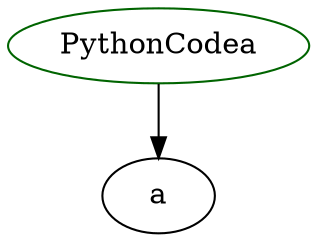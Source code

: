 digraph pythoncodea{
PythonCodea -> a;
PythonCodea	[shape=oval, color=darkgreen, label="PythonCodea"];
}
